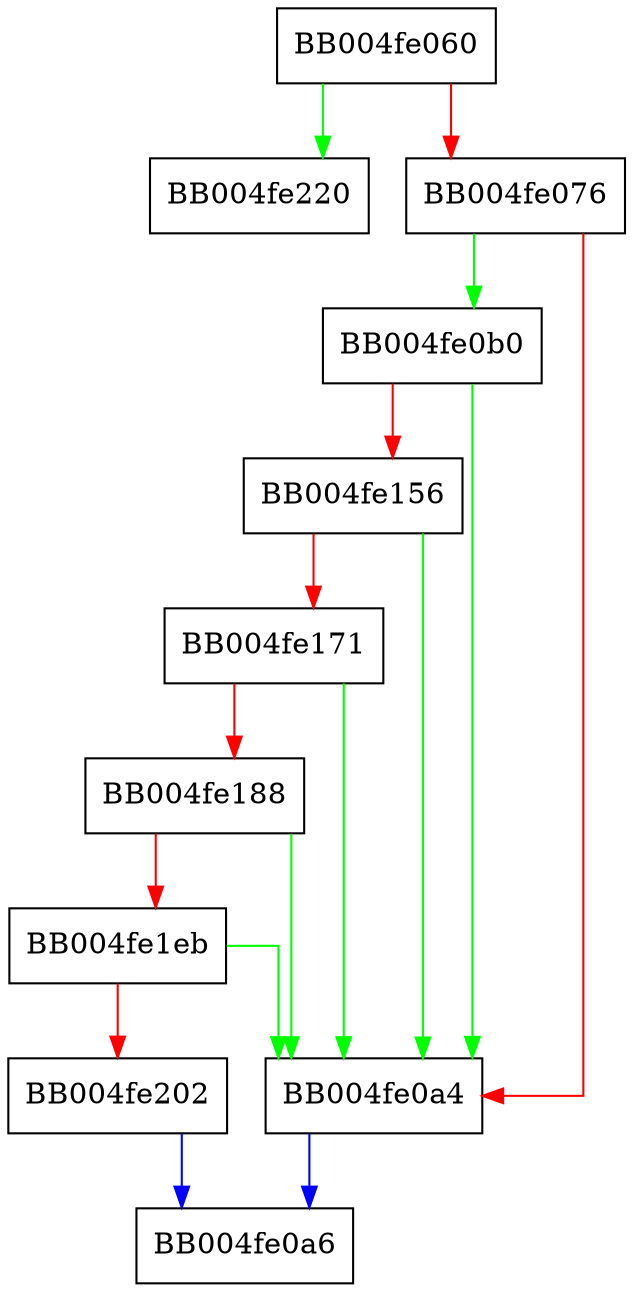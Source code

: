 digraph ossl_quic_channel_on_new_conn {
  node [shape="box"];
  graph [splines=ortho];
  BB004fe060 -> BB004fe220 [color="green"];
  BB004fe060 -> BB004fe076 [color="red"];
  BB004fe076 -> BB004fe0b0 [color="green"];
  BB004fe076 -> BB004fe0a4 [color="red"];
  BB004fe0a4 -> BB004fe0a6 [color="blue"];
  BB004fe0b0 -> BB004fe0a4 [color="green"];
  BB004fe0b0 -> BB004fe156 [color="red"];
  BB004fe156 -> BB004fe0a4 [color="green"];
  BB004fe156 -> BB004fe171 [color="red"];
  BB004fe171 -> BB004fe0a4 [color="green"];
  BB004fe171 -> BB004fe188 [color="red"];
  BB004fe188 -> BB004fe0a4 [color="green"];
  BB004fe188 -> BB004fe1eb [color="red"];
  BB004fe1eb -> BB004fe0a4 [color="green"];
  BB004fe1eb -> BB004fe202 [color="red"];
  BB004fe202 -> BB004fe0a6 [color="blue"];
}